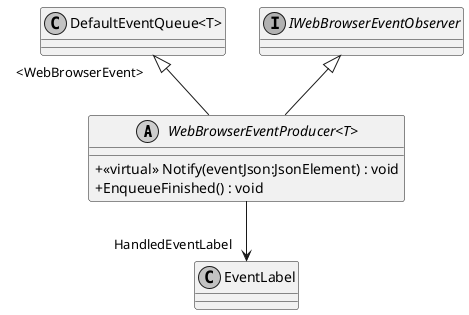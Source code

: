 @startuml
skinparam monochrome true
skinparam ClassAttributeIconSize 0
abstract class "WebBrowserEventProducer<T>" {
    + <<virtual>> Notify(eventJson:JsonElement) : void
    + EnqueueFinished() : void
}
class "DefaultEventQueue<T>" {
}
interface "IWebBrowserEventObserver"
"DefaultEventQueue<T>" "   <WebBrowserEvent>" <|-- "WebBrowserEventProducer<T>"
IWebBrowserEventObserver <|-- "WebBrowserEventProducer<T>"
"WebBrowserEventProducer<T>" --> "HandledEventLabel" EventLabel
@enduml
